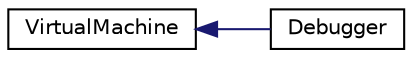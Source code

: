 digraph "Иерархия классов. Графический вид."
{
 // INTERACTIVE_SVG=YES
 // LATEX_PDF_SIZE
  edge [fontname="Helvetica",fontsize="10",labelfontname="Helvetica",labelfontsize="10"];
  node [fontname="Helvetica",fontsize="10",shape=record];
  rankdir="LR";
  Node0 [label="VirtualMachine",height=0.2,width=0.4,color="black", fillcolor="white", style="filled",URL="$classVirtualMachine.html",tooltip=" "];
  Node0 -> Node1 [dir="back",color="midnightblue",fontsize="10",style="solid",fontname="Helvetica"];
  Node1 [label="Debugger",height=0.2,width=0.4,color="black", fillcolor="white", style="filled",URL="$classDebugger.html",tooltip=" "];
}

